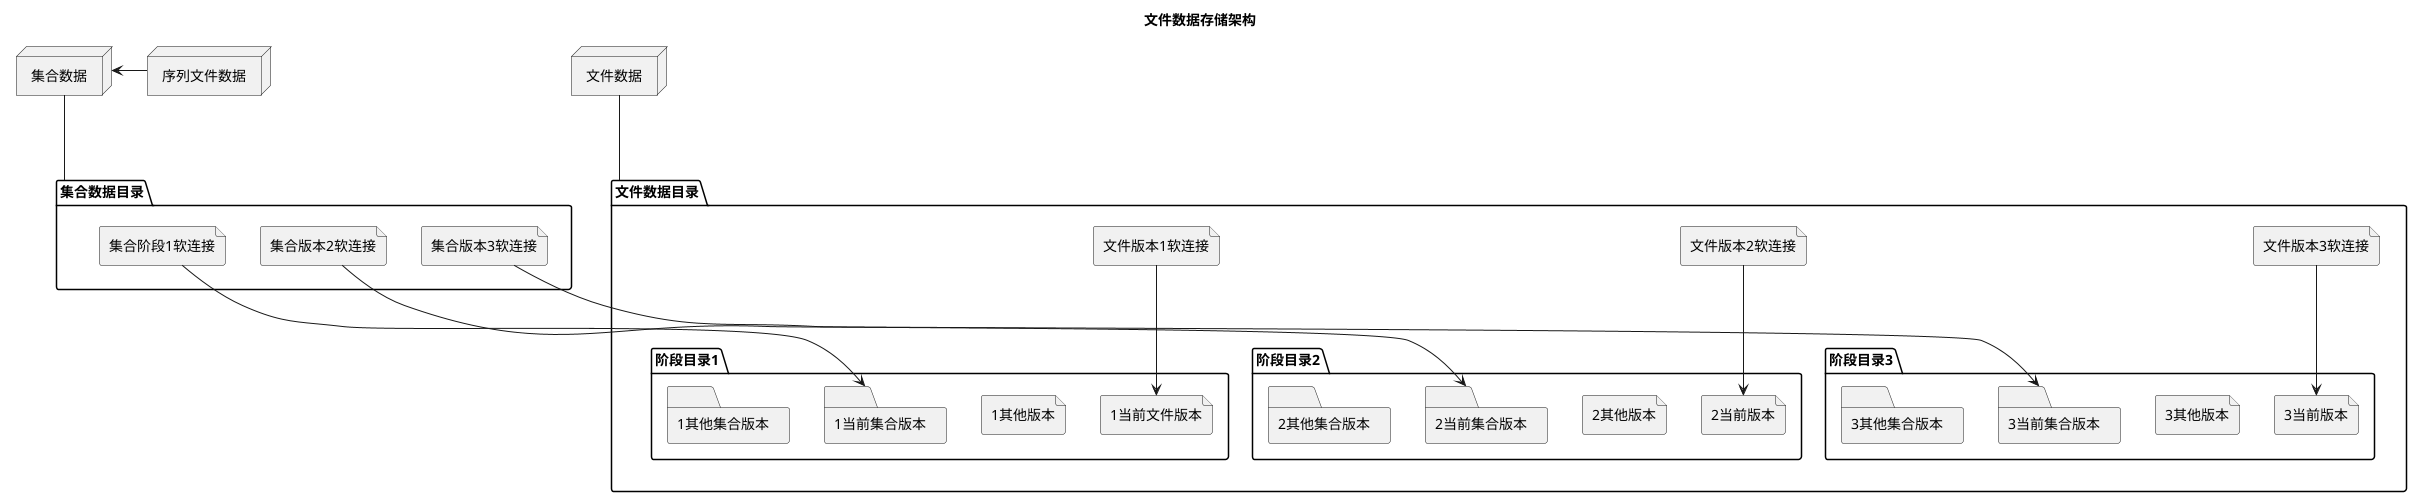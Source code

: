 @startuml

title 文件数据存储架构

node 文件数据{

}
node 集合数据
node 序列文件数据

folder 文件数据目录{
    file 文件版本1软连接
    file 文件版本2软连接
    file 文件版本3软连接

    folder 阶段目录1{
        file 1当前文件版本
        file 1其他版本
    }
    folder 阶段目录2{
        file 2当前版本
        file 2其他版本
    }
    folder 阶段目录3{
        file 3当前版本
        file 3其他版本
    }
}

folder 集合数据目录{
    file 集合阶段1软连接
    file 集合版本2软连接
    file 集合版本3软连接

    folder 阶段目录1{
        folder 1当前集合版本
        folder 1其他集合版本
    }
    folder 阶段目录2{
        folder 2当前集合版本
        folder 2其他集合版本
    }
    folder 阶段目录3{
        folder 3当前集合版本
        folder 3其他集合版本
    }
}

文件数据 --- 文件数据目录
文件版本1软连接 ---> 1当前文件版本
文件版本2软连接 ---> 2当前版本
文件版本3软连接 ---> 3当前版本

集合数据 <- 序列文件数据
集合数据 --- 集合数据目录
集合阶段1软连接 ---> 1当前集合版本
集合版本2软连接 ---> 2当前集合版本
集合版本3软连接 ---> 3当前集合版本
@enduml